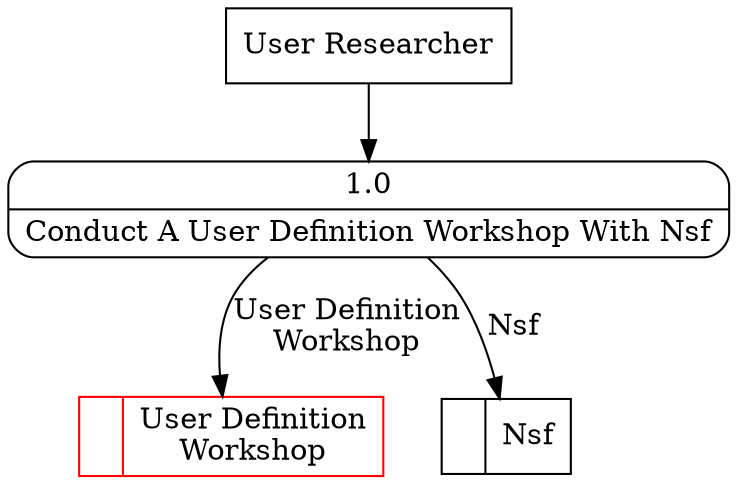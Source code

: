 digraph dfd2{ 
node[shape=record]
200 [label="<f0>  |<f1> User Definition\nWorkshop " color=red];
201 [label="<f0>  |<f1> Nsf " ];
202 [label="User Researcher" shape=box];
203 [label="{<f0> 1.0|<f1> Conduct A User Definition Workshop With Nsf }" shape=Mrecord];
202 -> 203
203 -> 200 [label="User Definition\nWorkshop"]
203 -> 201 [label="Nsf"]
}